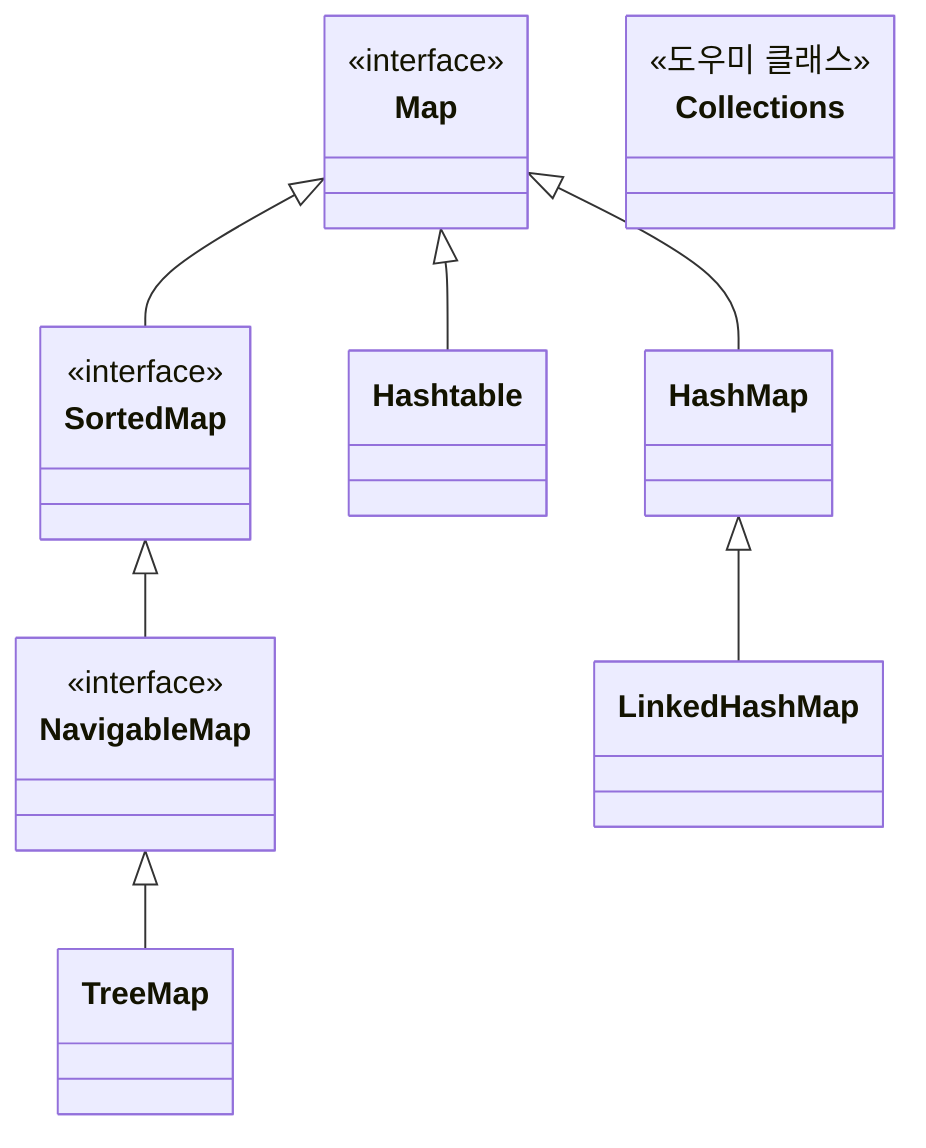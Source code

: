 classDiagram 
    class Map {
        <<interface>>
    }
    class Collections {
        <<도우미 클래스>>
    }
    class SortedMap {
        <<interface>>
    }
    class NavigableMap {
        <<interface>>
    }
    Map <|-- Hashtable
    Map <|-- HashMap
    Map <|-- SortedMap
    SortedMap <|-- NavigableMap
    NavigableMap <|-- TreeMap
    HashMap <|-- LinkedHashMap
